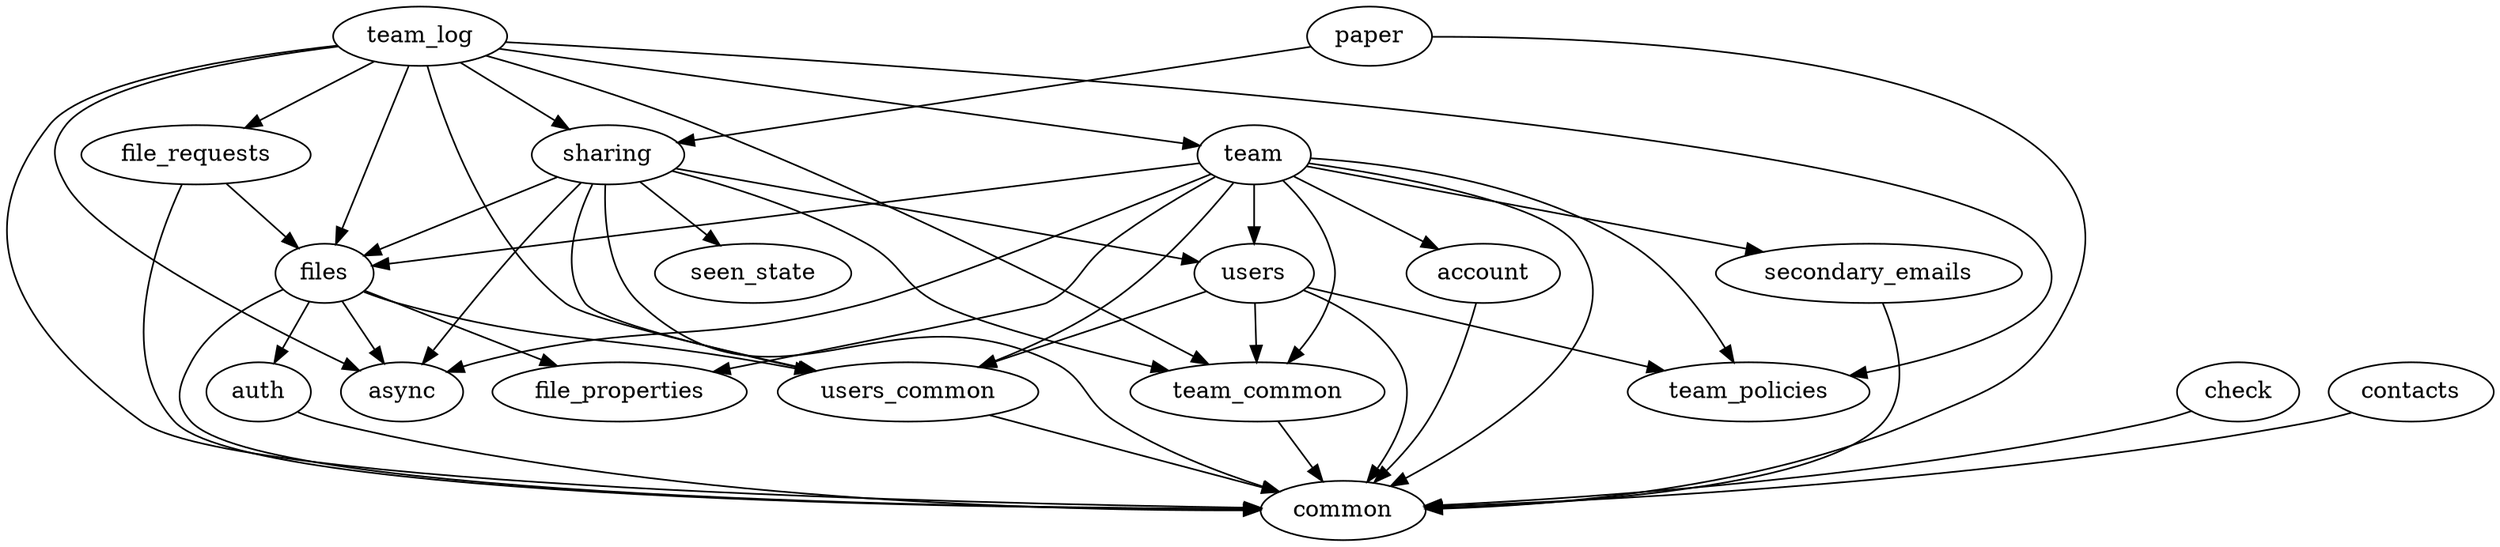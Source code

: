digraph deps {
    account -> { common };
    async;
    auth -> { common };
    check -> { common };
    common;
    contacts -> { common };
    file_properties;
    file_requests -> { common files };
    files -> { async auth common file_properties users_common };
    paper -> { common sharing };
    secondary_emails -> { common };
    seen_state;
    sharing -> { async common files seen_state team_common users users_common };
    team -> { account async common file_properties files secondary_emails team_common team_policies users users_common };
    team_common -> { common };
    team_log -> { async common file_requests files sharing team team_common team_policies users_common };
    team_policies;
    users -> { common team_common team_policies users_common };
    users_common -> { common };
}
